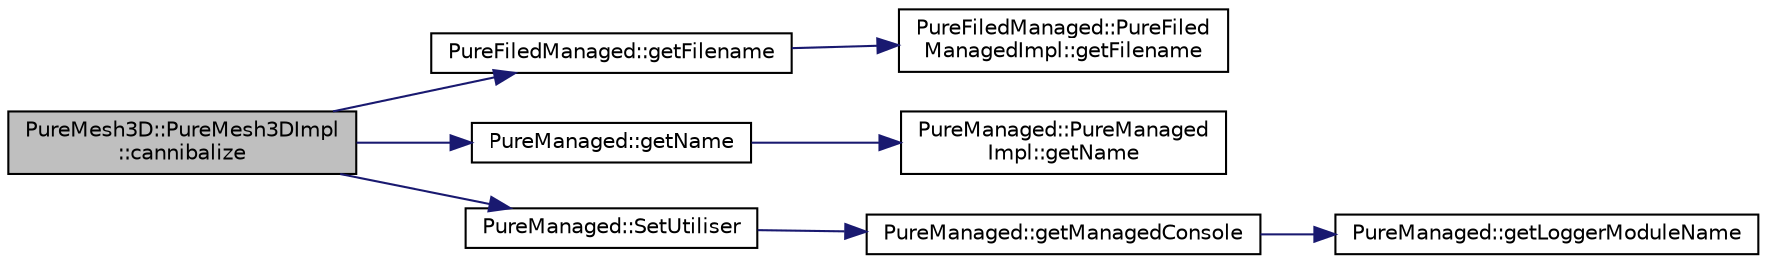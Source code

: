 digraph "PureMesh3D::PureMesh3DImpl::cannibalize"
{
 // LATEX_PDF_SIZE
  edge [fontname="Helvetica",fontsize="10",labelfontname="Helvetica",labelfontsize="10"];
  node [fontname="Helvetica",fontsize="10",shape=record];
  rankdir="LR";
  Node1 [label="PureMesh3D::PureMesh3DImpl\l::cannibalize",height=0.2,width=0.4,color="black", fillcolor="grey75", style="filled", fontcolor="black",tooltip="Acquires the resources and properties of the given Mesh3D object, meaning that the given mesh will lo..."];
  Node1 -> Node2 [color="midnightblue",fontsize="10",style="solid",fontname="Helvetica"];
  Node2 [label="PureFiledManaged::getFilename",height=0.2,width=0.4,color="black", fillcolor="white", style="filled",URL="$class_pure_filed_managed.html#aec5cd427534677fd00608e8ef20364da",tooltip="Gets the filename."];
  Node2 -> Node3 [color="midnightblue",fontsize="10",style="solid",fontname="Helvetica"];
  Node3 [label="PureFiledManaged::PureFiled\lManagedImpl::getFilename",height=0.2,width=0.4,color="black", fillcolor="white", style="filled",URL="$class_pure_filed_managed_1_1_pure_filed_managed_impl.html#aed538d2904c86f182328bc8a989c269f",tooltip="Gets the filename."];
  Node1 -> Node4 [color="midnightblue",fontsize="10",style="solid",fontname="Helvetica"];
  Node4 [label="PureManaged::getName",height=0.2,width=0.4,color="black", fillcolor="white", style="filled",URL="$class_pure_managed.html#a74b5976e4f3d08a276624c1068d3b6e4",tooltip="Gets the name."];
  Node4 -> Node5 [color="midnightblue",fontsize="10",style="solid",fontname="Helvetica"];
  Node5 [label="PureManaged::PureManaged\lImpl::getName",height=0.2,width=0.4,color="black", fillcolor="white", style="filled",URL="$class_pure_managed_1_1_pure_managed_impl.html#a9e209d31fd238c35a1b0648acb20d188",tooltip="Gets the name."];
  Node1 -> Node6 [color="midnightblue",fontsize="10",style="solid",fontname="Helvetica"];
  Node6 [label="PureManaged::SetUtiliser",height=0.2,width=0.4,color="black", fillcolor="white", style="filled",URL="$class_pure_managed.html#a23e9f007e2ca968981107505091f87bb",tooltip="Sets the managed that utilizes this managed."];
  Node6 -> Node7 [color="midnightblue",fontsize="10",style="solid",fontname="Helvetica"];
  Node7 [label="PureManaged::getManagedConsole",height=0.2,width=0.4,color="black", fillcolor="white", style="filled",URL="$class_pure_managed.html#a2616f40d8c905954bd0541563c59db07",tooltip="Returns access to console preset with logger module name as this class."];
  Node7 -> Node8 [color="midnightblue",fontsize="10",style="solid",fontname="Helvetica"];
  Node8 [label="PureManaged::getLoggerModuleName",height=0.2,width=0.4,color="black", fillcolor="white", style="filled",URL="$class_pure_managed.html#a22a6fdac80028d961cc047117a081c1f",tooltip="Returns the logger module name of this class."];
}
